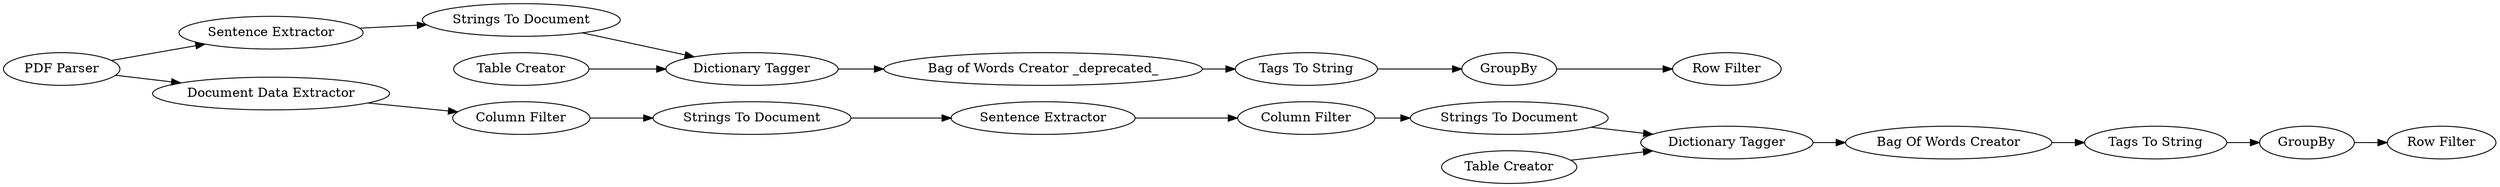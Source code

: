 digraph {
	"2253620250683262172_40" [label="Bag of Words Creator _deprecated_"]
	"2253620250683262172_66" [label="Column Filter"]
	"2253620250683262172_50" [label="Tags To String"]
	"2253620250683262172_64" [label="Bag Of Words Creator"]
	"2253620250683262172_48" [label="Sentence Extractor"]
	"2253620250683262172_61" [label="Tags To String"]
	"2253620250683262172_49" [label="Strings To Document"]
	"2253620250683262172_1" [label="PDF Parser"]
	"2253620250683262172_56" [label="Sentence Extractor"]
	"2253620250683262172_51" [label=GroupBy]
	"2253620250683262172_46" [label="Dictionary Tagger"]
	"2253620250683262172_62" [label="Table Creator"]
	"2253620250683262172_65" [label="Strings To Document"]
	"2253620250683262172_45" [label="Table Creator"]
	"2253620250683262172_55" [label="Column Filter"]
	"2253620250683262172_52" [label="Row Filter"]
	"2253620250683262172_59" [label=GroupBy]
	"2253620250683262172_53" [label="Document Data Extractor"]
	"2253620250683262172_63" [label="Dictionary Tagger"]
	"2253620250683262172_54" [label="Strings To Document"]
	"2253620250683262172_58" [label="Row Filter"]
	"2253620250683262172_63" -> "2253620250683262172_64"
	"2253620250683262172_55" -> "2253620250683262172_54"
	"2253620250683262172_64" -> "2253620250683262172_61"
	"2253620250683262172_49" -> "2253620250683262172_46"
	"2253620250683262172_62" -> "2253620250683262172_63"
	"2253620250683262172_53" -> "2253620250683262172_55"
	"2253620250683262172_40" -> "2253620250683262172_50"
	"2253620250683262172_51" -> "2253620250683262172_52"
	"2253620250683262172_45" -> "2253620250683262172_46"
	"2253620250683262172_56" -> "2253620250683262172_66"
	"2253620250683262172_61" -> "2253620250683262172_59"
	"2253620250683262172_65" -> "2253620250683262172_63"
	"2253620250683262172_1" -> "2253620250683262172_53"
	"2253620250683262172_1" -> "2253620250683262172_48"
	"2253620250683262172_46" -> "2253620250683262172_40"
	"2253620250683262172_66" -> "2253620250683262172_65"
	"2253620250683262172_59" -> "2253620250683262172_58"
	"2253620250683262172_54" -> "2253620250683262172_56"
	"2253620250683262172_50" -> "2253620250683262172_51"
	"2253620250683262172_48" -> "2253620250683262172_49"
	rankdir=LR
}
